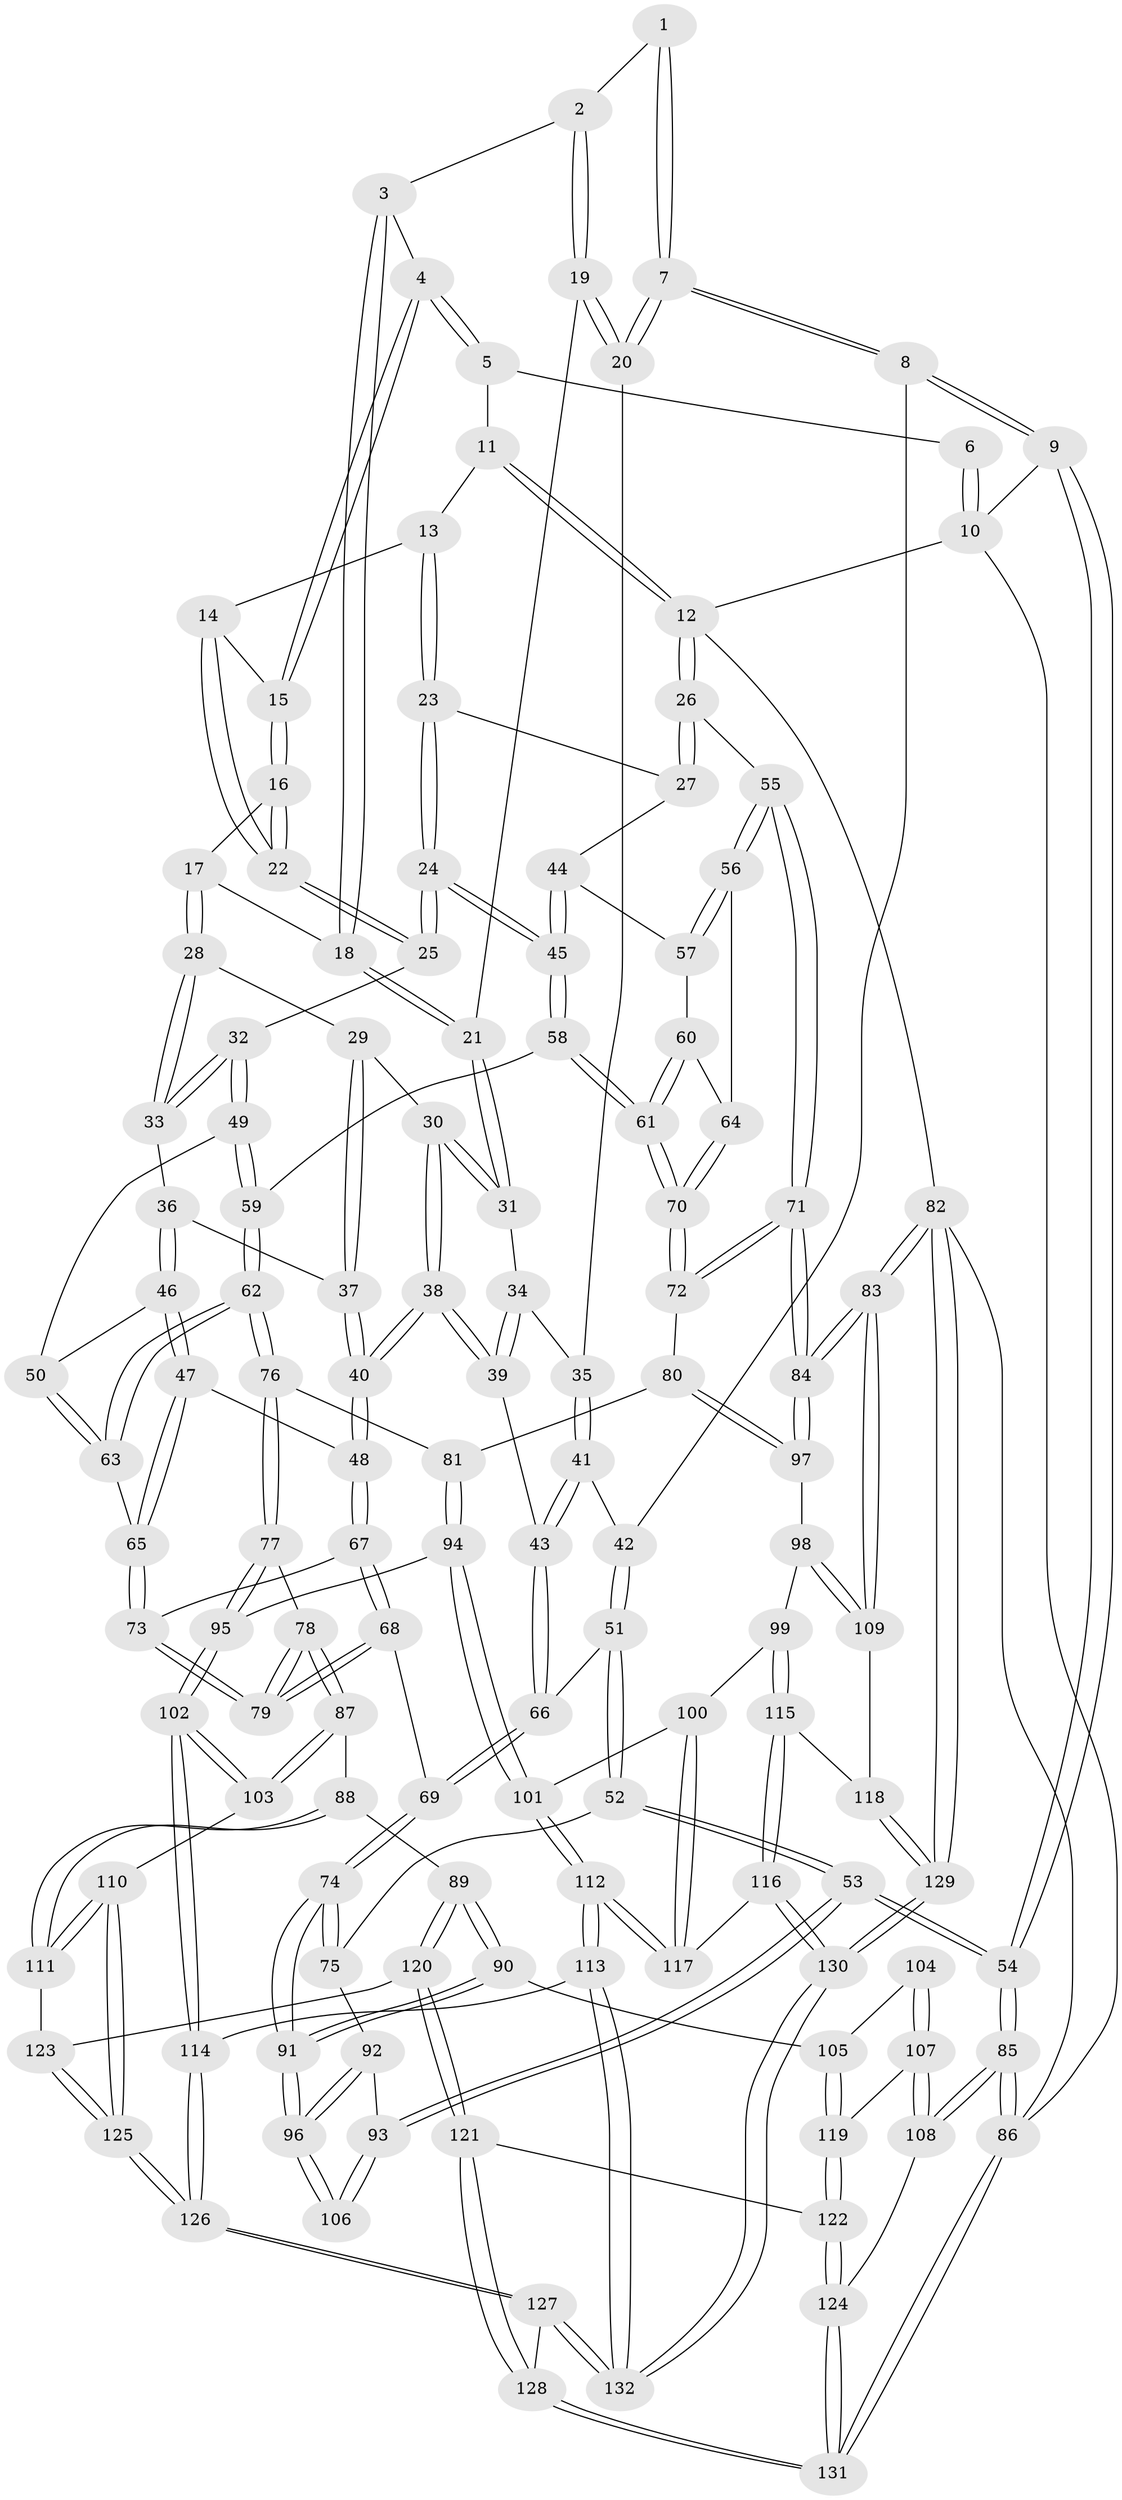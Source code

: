 // coarse degree distribution, {4: 0.29347826086956524, 6: 0.20652173913043478, 3: 0.09782608695652174, 5: 0.3804347826086957, 7: 0.021739130434782608}
// Generated by graph-tools (version 1.1) at 2025/21/03/04/25 18:21:36]
// undirected, 132 vertices, 327 edges
graph export_dot {
graph [start="1"]
  node [color=gray90,style=filled];
  1 [pos="+0.2411409723025368+0.03528416889982318"];
  2 [pos="+0.3455408152769394+0.07134256637156931"];
  3 [pos="+0.42155228813036993+0"];
  4 [pos="+0.45902736794233234+0"];
  5 [pos="+0.4652140785596218+0"];
  6 [pos="+0.1447365703984698+0"];
  7 [pos="+0.1070727111911797+0.1672440713241461"];
  8 [pos="+0+0.1489319228740245"];
  9 [pos="+0+0.027394227648928758"];
  10 [pos="+0+0"];
  11 [pos="+0.801567280860092+0"];
  12 [pos="+1+0"];
  13 [pos="+0.7601263206406551+0.0459211009818817"];
  14 [pos="+0.6769380369994654+0.09397870896340549"];
  15 [pos="+0.5224741410311475+0.03797766135930252"];
  16 [pos="+0.5225992512717791+0.14000641746487655"];
  17 [pos="+0.4491935612658791+0.19151618752558097"];
  18 [pos="+0.44704421366566816+0.19107510885935733"];
  19 [pos="+0.3447365142553262+0.07517423046968379"];
  20 [pos="+0.1509515733006169+0.18412709577304673"];
  21 [pos="+0.373902426865702+0.18487652381469524"];
  22 [pos="+0.620922877560891+0.21301366794308585"];
  23 [pos="+0.8299653639400124+0.16188742970801298"];
  24 [pos="+0.7350165068701708+0.29827995262898543"];
  25 [pos="+0.6391199717323065+0.2815136961361698"];
  26 [pos="+1+0.0964768183185038"];
  27 [pos="+0.9931351925146725+0.18174730529698707"];
  28 [pos="+0.451589580518828+0.1974047853213223"];
  29 [pos="+0.44949115144617374+0.26518498406836144"];
  30 [pos="+0.3833315373552847+0.2819295145405648"];
  31 [pos="+0.35898428173396296+0.20237071171317667"];
  32 [pos="+0.6208132898460154+0.2955561229137015"];
  33 [pos="+0.5497320919712874+0.284062982430714"];
  34 [pos="+0.29412075819760525+0.22805670594454672"];
  35 [pos="+0.16859212374408955+0.19803815930103488"];
  36 [pos="+0.46712131284281455+0.30626809861483206"];
  37 [pos="+0.46450891375897024+0.30665940012197856"];
  38 [pos="+0.38287684094984514+0.376789792494103"];
  39 [pos="+0.3087013082262522+0.3578882846155367"];
  40 [pos="+0.3965240414112485+0.38730410531686715"];
  41 [pos="+0.22957597726031057+0.3796175839966473"];
  42 [pos="+0.08262930244267537+0.3301679506112957"];
  43 [pos="+0.23105494349768485+0.3817847096043731"];
  44 [pos="+0.8915536490216819+0.33963027361566434"];
  45 [pos="+0.7544232733816922+0.326133535098557"];
  46 [pos="+0.5467984996499383+0.39433648290280904"];
  47 [pos="+0.5078580635081925+0.4400481593136008"];
  48 [pos="+0.4028293413928427+0.3997701223673787"];
  49 [pos="+0.6055785624562143+0.3291009423516392"];
  50 [pos="+0.5923463160943556+0.347942557614445"];
  51 [pos="+0.10638319720285001+0.46539213001766067"];
  52 [pos="+0.10043493415204842+0.47488172685258234"];
  53 [pos="+0+0.542957208394562"];
  54 [pos="+0+0.5411793281051918"];
  55 [pos="+1+0.3894908916508321"];
  56 [pos="+1+0.4111450670988192"];
  57 [pos="+0.9106790938391987+0.37390067274382877"];
  58 [pos="+0.7654182359140732+0.4613854316812141"];
  59 [pos="+0.6814851254385124+0.4815615802730207"];
  60 [pos="+0.8899810346589895+0.4215124495520037"];
  61 [pos="+0.8283137813336015+0.5242405669461516"];
  62 [pos="+0.6474220560300484+0.5007830665767937"];
  63 [pos="+0.6393090043318237+0.4954474191012727"];
  64 [pos="+0.9735038665709608+0.45407513112140757"];
  65 [pos="+0.5108107923195002+0.44804498815229826"];
  66 [pos="+0.22294588023466622+0.40253052159475666"];
  67 [pos="+0.35057944799927354+0.5070860804719832"];
  68 [pos="+0.3228346957553941+0.5579325316402688"];
  69 [pos="+0.29949492093538244+0.5666307660603974"];
  70 [pos="+0.8474751774020262+0.5651943822537782"];
  71 [pos="+1+0.5324290931262133"];
  72 [pos="+0.8487304561697153+0.5722976004581238"];
  73 [pos="+0.5051227879649931+0.5055568508285028"];
  74 [pos="+0.23687501235007347+0.6344496276464459"];
  75 [pos="+0.19988230543256325+0.5989709027886471"];
  76 [pos="+0.6351454200859974+0.5481064711985504"];
  77 [pos="+0.5914060702558572+0.629931868386131"];
  78 [pos="+0.5075200220570781+0.6234019166655379"];
  79 [pos="+0.5001607732391682+0.6135947614728722"];
  80 [pos="+0.8476894254137509+0.5768251396035068"];
  81 [pos="+0.8182127027091667+0.5951237014941709"];
  82 [pos="+1+1"];
  83 [pos="+1+0.8278158571174735"];
  84 [pos="+1+0.7127066348865483"];
  85 [pos="+0+0.8703379731775536"];
  86 [pos="+0+1"];
  87 [pos="+0.4804292033171033+0.6825826449810681"];
  88 [pos="+0.44986146388715836+0.7071777080300214"];
  89 [pos="+0.2903282606304068+0.7346647180803956"];
  90 [pos="+0.2353901180105182+0.6780735864987382"];
  91 [pos="+0.23273914635753837+0.6560532439997675"];
  92 [pos="+0+0.5754834677103494"];
  93 [pos="+0+0.5604694913807837"];
  94 [pos="+0.7060202901417797+0.6858449236729597"];
  95 [pos="+0.6423635854845892+0.6726308490557995"];
  96 [pos="+0.21075843064862498+0.655099998166199"];
  97 [pos="+0.9046117833604825+0.6768868868053709"];
  98 [pos="+0.9030543803552146+0.6847043727842361"];
  99 [pos="+0.8748411066947408+0.7272922097426116"];
  100 [pos="+0.8460049363613299+0.7404992455613557"];
  101 [pos="+0.7404032193849328+0.7770982900625168"];
  102 [pos="+0.5806527866307517+0.818797430319135"];
  103 [pos="+0.5410220338597004+0.7984006885967593"];
  104 [pos="+0.062232020324457765+0.7329105657176379"];
  105 [pos="+0.18603154504630076+0.7260263772702743"];
  106 [pos="+0.03304486413437934+0.6671783390562399"];
  107 [pos="+0.0348375308631234+0.7785558158161734"];
  108 [pos="+0+0.8422606751538023"];
  109 [pos="+0.9689277382310093+0.8273082210123431"];
  110 [pos="+0.44851178794143604+0.8279422925930608"];
  111 [pos="+0.44044032174287795+0.8130570982212637"];
  112 [pos="+0.7395897220710738+0.879487280480464"];
  113 [pos="+0.7197998219155576+0.8935460181382588"];
  114 [pos="+0.6096351858687872+0.8813474621735529"];
  115 [pos="+0.8676259975962795+0.8705575628630863"];
  116 [pos="+0.8098741684908033+0.8873079494410238"];
  117 [pos="+0.7978710155748252+0.8855902167851777"];
  118 [pos="+0.8934121829575504+0.8734108172427667"];
  119 [pos="+0.14682899374069935+0.8056927195252346"];
  120 [pos="+0.3016695462566661+0.7745066021354695"];
  121 [pos="+0.26540625763009584+0.8874529198697709"];
  122 [pos="+0.1420204626898498+0.852019924271057"];
  123 [pos="+0.3048840801247748+0.7765856708738446"];
  124 [pos="+0.1087428038515926+0.8905616994409863"];
  125 [pos="+0.4329072113010783+0.9289443156979765"];
  126 [pos="+0.445910418033256+1"];
  127 [pos="+0.3713392971174408+1"];
  128 [pos="+0.34957642009927065+1"];
  129 [pos="+1+1"];
  130 [pos="+1+1"];
  131 [pos="+0.18912681241878226+1"];
  132 [pos="+0.7103440030060502+1"];
  1 -- 2;
  1 -- 7;
  1 -- 7;
  2 -- 3;
  2 -- 19;
  2 -- 19;
  3 -- 4;
  3 -- 18;
  3 -- 18;
  4 -- 5;
  4 -- 5;
  4 -- 15;
  4 -- 15;
  5 -- 6;
  5 -- 11;
  6 -- 10;
  6 -- 10;
  7 -- 8;
  7 -- 8;
  7 -- 20;
  7 -- 20;
  8 -- 9;
  8 -- 9;
  8 -- 42;
  9 -- 10;
  9 -- 54;
  9 -- 54;
  10 -- 12;
  10 -- 86;
  11 -- 12;
  11 -- 12;
  11 -- 13;
  12 -- 26;
  12 -- 26;
  12 -- 82;
  13 -- 14;
  13 -- 23;
  13 -- 23;
  14 -- 15;
  14 -- 22;
  14 -- 22;
  15 -- 16;
  15 -- 16;
  16 -- 17;
  16 -- 22;
  16 -- 22;
  17 -- 18;
  17 -- 28;
  17 -- 28;
  18 -- 21;
  18 -- 21;
  19 -- 20;
  19 -- 20;
  19 -- 21;
  20 -- 35;
  21 -- 31;
  21 -- 31;
  22 -- 25;
  22 -- 25;
  23 -- 24;
  23 -- 24;
  23 -- 27;
  24 -- 25;
  24 -- 25;
  24 -- 45;
  24 -- 45;
  25 -- 32;
  26 -- 27;
  26 -- 27;
  26 -- 55;
  27 -- 44;
  28 -- 29;
  28 -- 33;
  28 -- 33;
  29 -- 30;
  29 -- 37;
  29 -- 37;
  30 -- 31;
  30 -- 31;
  30 -- 38;
  30 -- 38;
  31 -- 34;
  32 -- 33;
  32 -- 33;
  32 -- 49;
  32 -- 49;
  33 -- 36;
  34 -- 35;
  34 -- 39;
  34 -- 39;
  35 -- 41;
  35 -- 41;
  36 -- 37;
  36 -- 46;
  36 -- 46;
  37 -- 40;
  37 -- 40;
  38 -- 39;
  38 -- 39;
  38 -- 40;
  38 -- 40;
  39 -- 43;
  40 -- 48;
  40 -- 48;
  41 -- 42;
  41 -- 43;
  41 -- 43;
  42 -- 51;
  42 -- 51;
  43 -- 66;
  43 -- 66;
  44 -- 45;
  44 -- 45;
  44 -- 57;
  45 -- 58;
  45 -- 58;
  46 -- 47;
  46 -- 47;
  46 -- 50;
  47 -- 48;
  47 -- 65;
  47 -- 65;
  48 -- 67;
  48 -- 67;
  49 -- 50;
  49 -- 59;
  49 -- 59;
  50 -- 63;
  50 -- 63;
  51 -- 52;
  51 -- 52;
  51 -- 66;
  52 -- 53;
  52 -- 53;
  52 -- 75;
  53 -- 54;
  53 -- 54;
  53 -- 93;
  53 -- 93;
  54 -- 85;
  54 -- 85;
  55 -- 56;
  55 -- 56;
  55 -- 71;
  55 -- 71;
  56 -- 57;
  56 -- 57;
  56 -- 64;
  57 -- 60;
  58 -- 59;
  58 -- 61;
  58 -- 61;
  59 -- 62;
  59 -- 62;
  60 -- 61;
  60 -- 61;
  60 -- 64;
  61 -- 70;
  61 -- 70;
  62 -- 63;
  62 -- 63;
  62 -- 76;
  62 -- 76;
  63 -- 65;
  64 -- 70;
  64 -- 70;
  65 -- 73;
  65 -- 73;
  66 -- 69;
  66 -- 69;
  67 -- 68;
  67 -- 68;
  67 -- 73;
  68 -- 69;
  68 -- 79;
  68 -- 79;
  69 -- 74;
  69 -- 74;
  70 -- 72;
  70 -- 72;
  71 -- 72;
  71 -- 72;
  71 -- 84;
  71 -- 84;
  72 -- 80;
  73 -- 79;
  73 -- 79;
  74 -- 75;
  74 -- 75;
  74 -- 91;
  74 -- 91;
  75 -- 92;
  76 -- 77;
  76 -- 77;
  76 -- 81;
  77 -- 78;
  77 -- 95;
  77 -- 95;
  78 -- 79;
  78 -- 79;
  78 -- 87;
  78 -- 87;
  80 -- 81;
  80 -- 97;
  80 -- 97;
  81 -- 94;
  81 -- 94;
  82 -- 83;
  82 -- 83;
  82 -- 129;
  82 -- 129;
  82 -- 86;
  83 -- 84;
  83 -- 84;
  83 -- 109;
  83 -- 109;
  84 -- 97;
  84 -- 97;
  85 -- 86;
  85 -- 86;
  85 -- 108;
  85 -- 108;
  86 -- 131;
  86 -- 131;
  87 -- 88;
  87 -- 103;
  87 -- 103;
  88 -- 89;
  88 -- 111;
  88 -- 111;
  89 -- 90;
  89 -- 90;
  89 -- 120;
  89 -- 120;
  90 -- 91;
  90 -- 91;
  90 -- 105;
  91 -- 96;
  91 -- 96;
  92 -- 93;
  92 -- 96;
  92 -- 96;
  93 -- 106;
  93 -- 106;
  94 -- 95;
  94 -- 101;
  94 -- 101;
  95 -- 102;
  95 -- 102;
  96 -- 106;
  96 -- 106;
  97 -- 98;
  98 -- 99;
  98 -- 109;
  98 -- 109;
  99 -- 100;
  99 -- 115;
  99 -- 115;
  100 -- 101;
  100 -- 117;
  100 -- 117;
  101 -- 112;
  101 -- 112;
  102 -- 103;
  102 -- 103;
  102 -- 114;
  102 -- 114;
  103 -- 110;
  104 -- 105;
  104 -- 107;
  104 -- 107;
  105 -- 119;
  105 -- 119;
  107 -- 108;
  107 -- 108;
  107 -- 119;
  108 -- 124;
  109 -- 118;
  110 -- 111;
  110 -- 111;
  110 -- 125;
  110 -- 125;
  111 -- 123;
  112 -- 113;
  112 -- 113;
  112 -- 117;
  112 -- 117;
  113 -- 114;
  113 -- 132;
  113 -- 132;
  114 -- 126;
  114 -- 126;
  115 -- 116;
  115 -- 116;
  115 -- 118;
  116 -- 117;
  116 -- 130;
  116 -- 130;
  118 -- 129;
  118 -- 129;
  119 -- 122;
  119 -- 122;
  120 -- 121;
  120 -- 121;
  120 -- 123;
  121 -- 122;
  121 -- 128;
  121 -- 128;
  122 -- 124;
  122 -- 124;
  123 -- 125;
  123 -- 125;
  124 -- 131;
  124 -- 131;
  125 -- 126;
  125 -- 126;
  126 -- 127;
  126 -- 127;
  127 -- 128;
  127 -- 132;
  127 -- 132;
  128 -- 131;
  128 -- 131;
  129 -- 130;
  129 -- 130;
  130 -- 132;
  130 -- 132;
}
